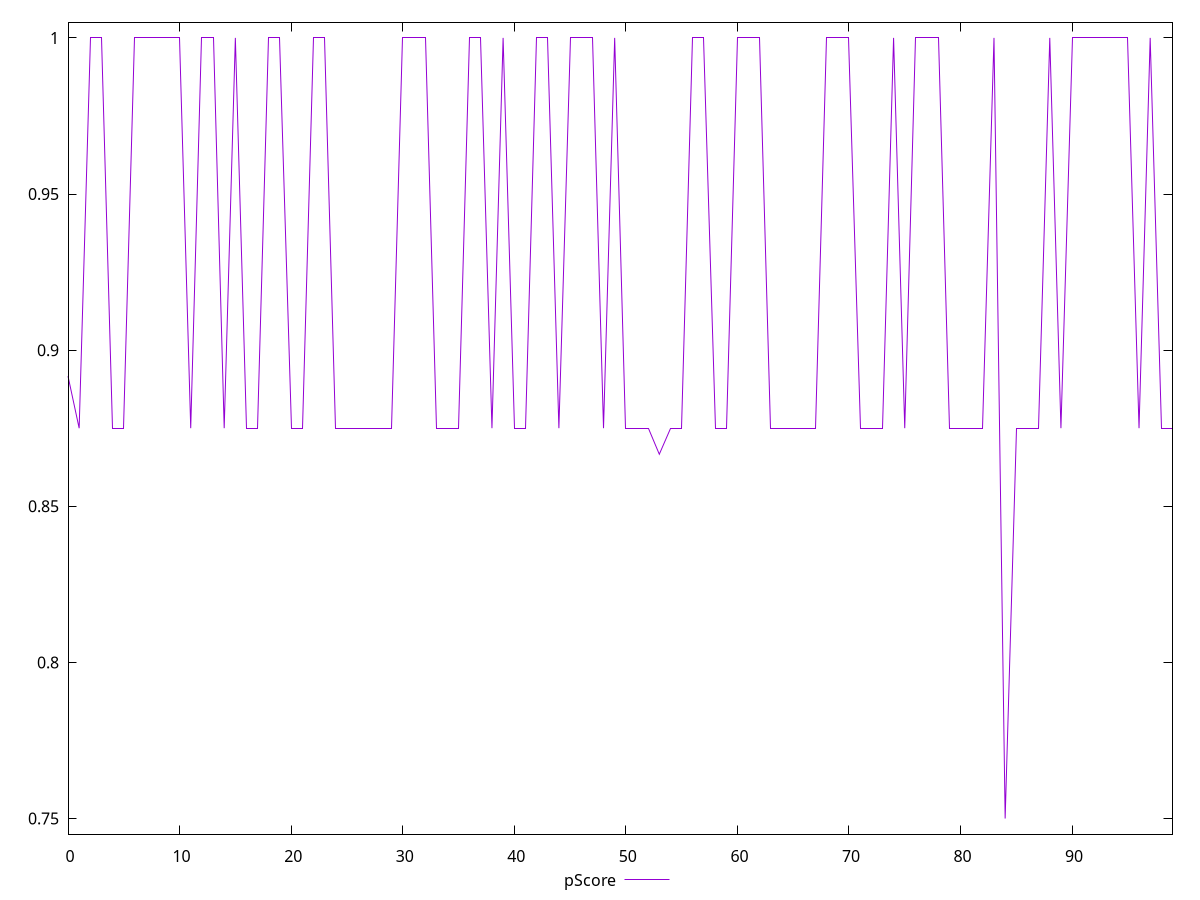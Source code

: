 reset

$pScore <<EOF
0 0.8916666666666666
1 0.875
2 1
3 1
4 0.875
5 0.875
6 1
7 1
8 1
9 1
10 1
11 0.875
12 1
13 1
14 0.875
15 1
16 0.875
17 0.875
18 1
19 1
20 0.875
21 0.875
22 1
23 1
24 0.875
25 0.875
26 0.875
27 0.875
28 0.875
29 0.875
30 1
31 1
32 1
33 0.875
34 0.875
35 0.875
36 1
37 1
38 0.875
39 1
40 0.875
41 0.875
42 1
43 1
44 0.875
45 1
46 1
47 1
48 0.875
49 1
50 0.875
51 0.875
52 0.875
53 0.8666666666666667
54 0.875
55 0.875
56 1
57 1
58 0.875
59 0.875
60 1
61 1
62 1
63 0.875
64 0.875
65 0.875
66 0.875
67 0.875
68 1
69 1
70 1
71 0.875
72 0.875
73 0.875
74 1
75 0.875
76 1
77 1
78 1
79 0.875
80 0.875
81 0.875
82 0.875
83 1
84 0.75
85 0.875
86 0.875
87 0.875
88 1
89 0.875
90 1
91 1
92 1
93 1
94 1
95 1
96 0.875
97 1
98 0.875
99 0.875
EOF

set key outside below
set xrange [0:99]
set yrange [0.745:1.005]
set trange [0.745:1.005]
set terminal svg size 640, 500 enhanced background rgb 'white'
set output "report_00025_2021-02-22T21:38:55.199Z/unminified-css/samples/pages+cached/pScore/values.svg"

plot $pScore title "pScore" with line

reset
